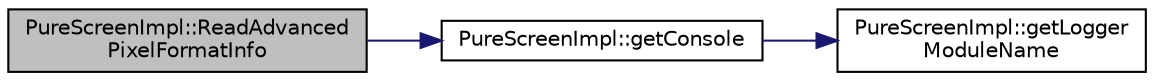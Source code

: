 digraph "PureScreenImpl::ReadAdvancedPixelFormatInfo"
{
 // LATEX_PDF_SIZE
  edge [fontname="Helvetica",fontsize="10",labelfontname="Helvetica",labelfontsize="10"];
  node [fontname="Helvetica",fontsize="10",shape=record];
  rankdir="LR";
  Node1 [label="PureScreenImpl::ReadAdvanced\lPixelFormatInfo",height=0.2,width=0.4,color="black", fillcolor="grey75", style="filled", fontcolor="black",tooltip="Reads advanced pixel format about the given pixel format using wglGetPixelFormatAttrib...."];
  Node1 -> Node2 [color="midnightblue",fontsize="10",style="solid",fontname="Helvetica"];
  Node2 [label="PureScreenImpl::getConsole",height=0.2,width=0.4,color="black", fillcolor="white", style="filled",URL="$class_pure_screen_impl.html#af61e5e4ab6ab4eb7cb8f0e246b7d6485",tooltip="Returns access to console preset with logger module name as this class."];
  Node2 -> Node3 [color="midnightblue",fontsize="10",style="solid",fontname="Helvetica"];
  Node3 [label="PureScreenImpl::getLogger\lModuleName",height=0.2,width=0.4,color="black", fillcolor="white", style="filled",URL="$class_pure_screen_impl.html#aca75838dda7e3c717a8ea2d6b9934b5d",tooltip="Returns the logger module name of this class."];
}
